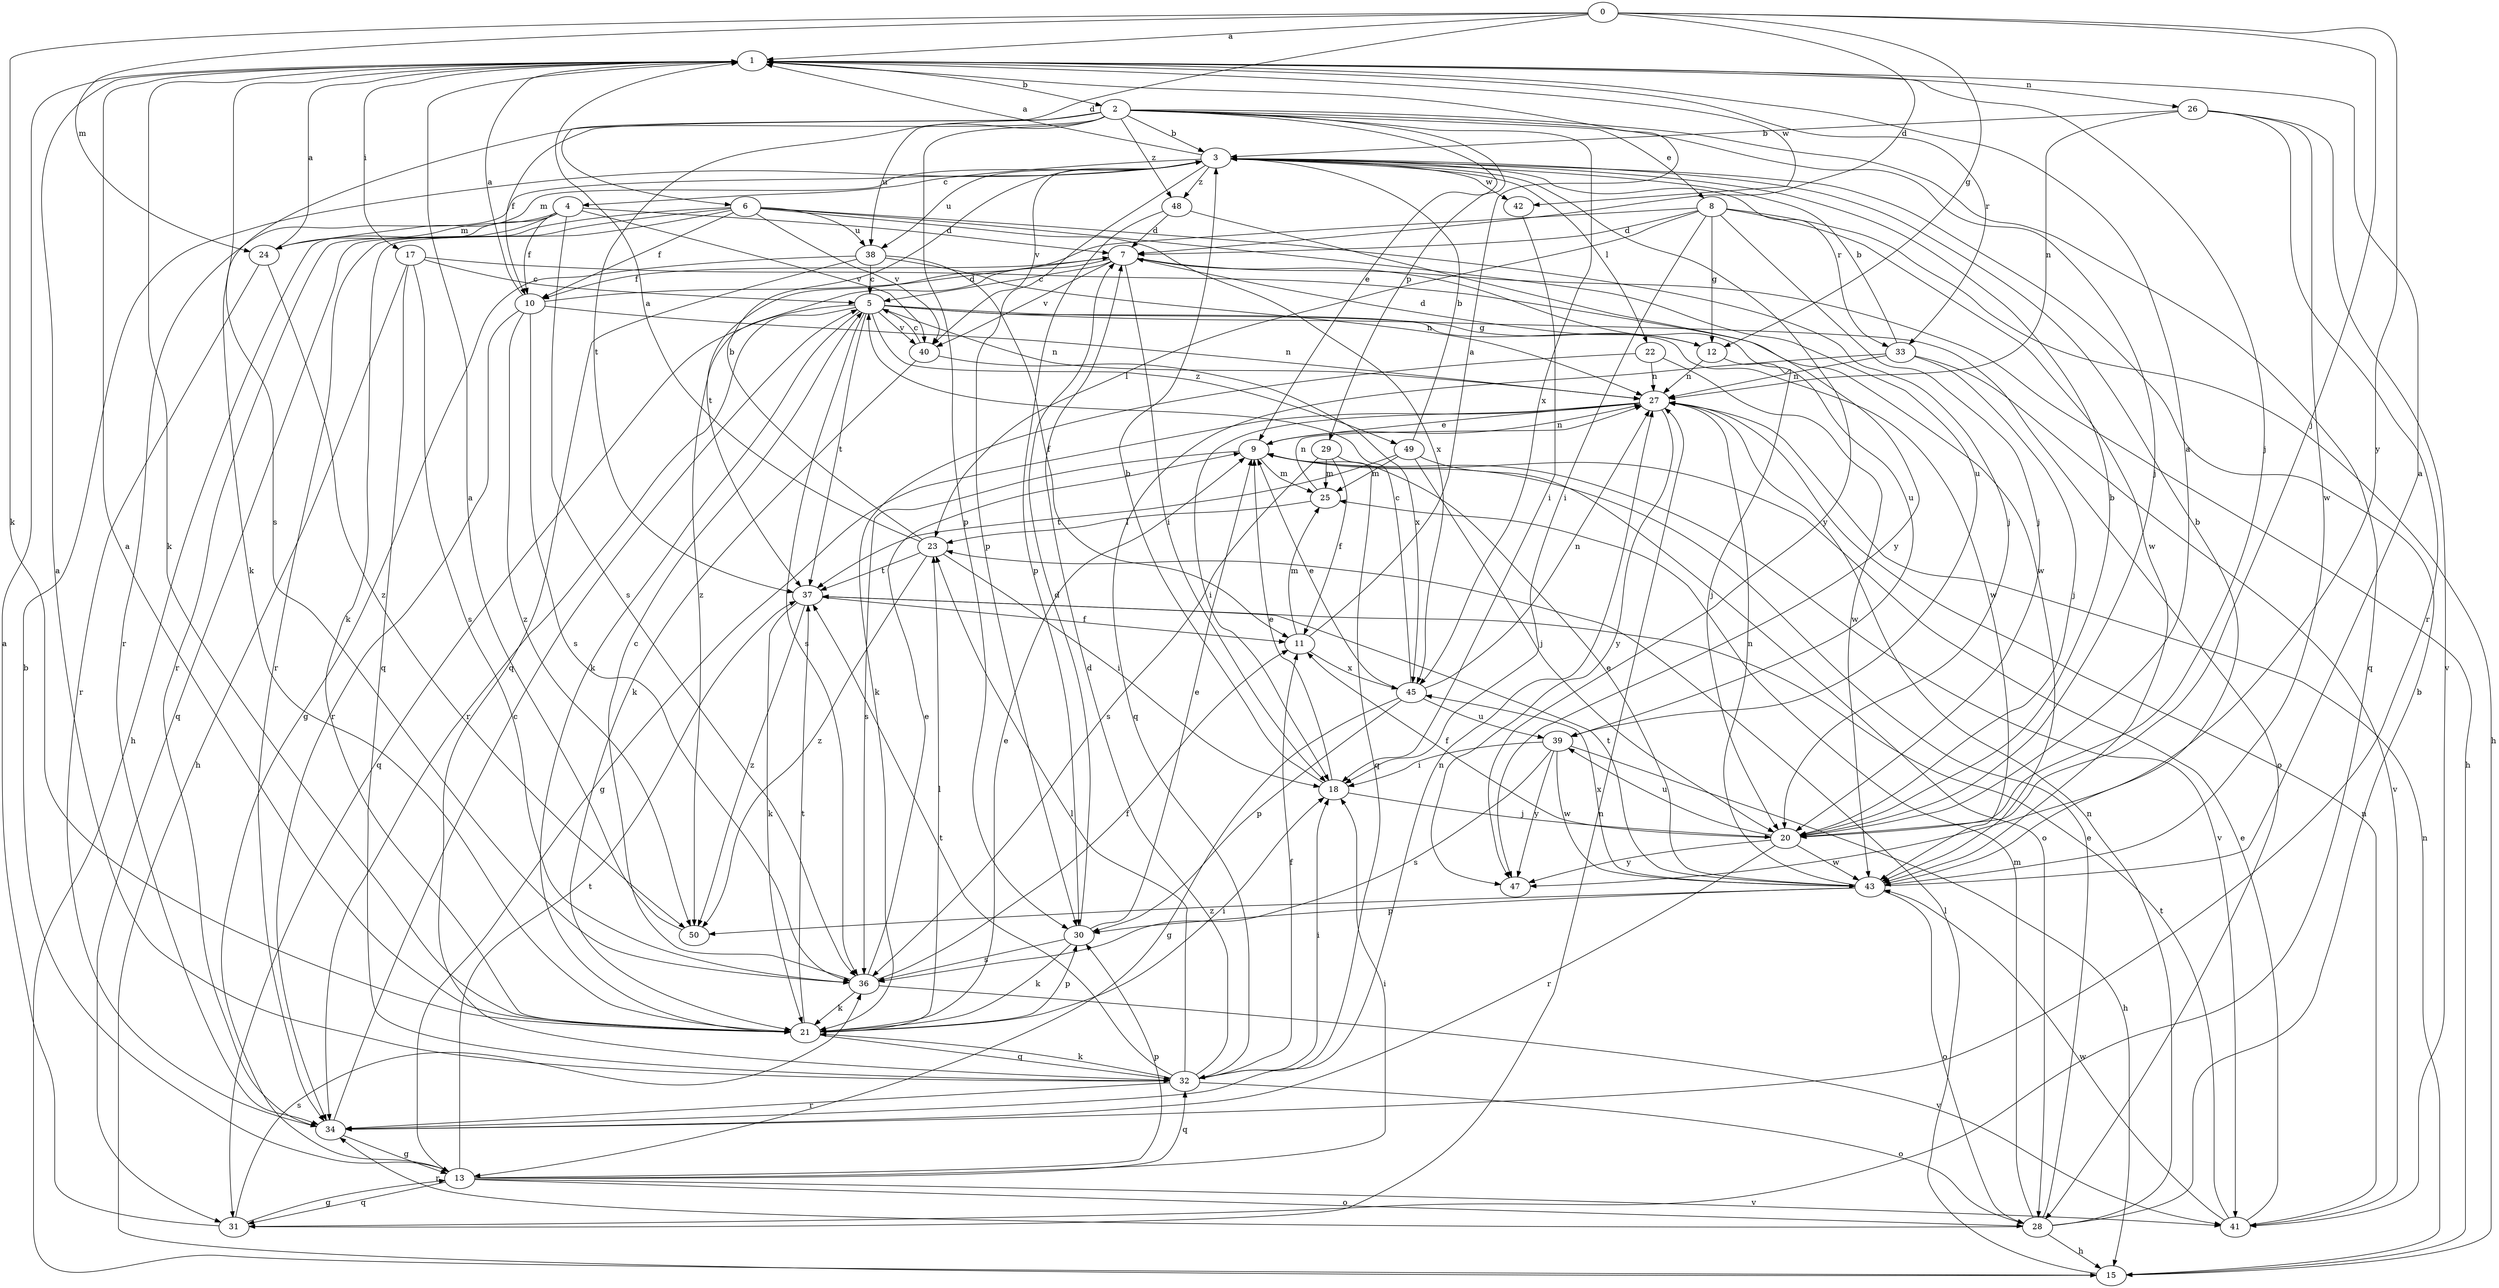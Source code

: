 strict digraph  {
0;
1;
2;
3;
4;
5;
6;
7;
8;
9;
10;
11;
12;
13;
15;
17;
18;
20;
21;
22;
23;
24;
25;
26;
27;
28;
29;
30;
31;
32;
33;
34;
36;
37;
38;
39;
40;
41;
42;
43;
45;
47;
48;
49;
50;
0 -> 1  [label=a];
0 -> 6  [label=d];
0 -> 7  [label=d];
0 -> 12  [label=g];
0 -> 20  [label=j];
0 -> 21  [label=k];
0 -> 24  [label=m];
0 -> 47  [label=y];
1 -> 2  [label=b];
1 -> 17  [label=i];
1 -> 20  [label=j];
1 -> 21  [label=k];
1 -> 26  [label=n];
1 -> 33  [label=r];
1 -> 36  [label=s];
1 -> 42  [label=w];
2 -> 3  [label=b];
2 -> 8  [label=e];
2 -> 9  [label=e];
2 -> 10  [label=f];
2 -> 20  [label=j];
2 -> 21  [label=k];
2 -> 29  [label=p];
2 -> 30  [label=p];
2 -> 31  [label=q];
2 -> 37  [label=t];
2 -> 38  [label=u];
2 -> 45  [label=x];
2 -> 48  [label=z];
3 -> 1  [label=a];
3 -> 4  [label=c];
3 -> 22  [label=l];
3 -> 24  [label=m];
3 -> 30  [label=p];
3 -> 33  [label=r];
3 -> 34  [label=r];
3 -> 38  [label=u];
3 -> 40  [label=v];
3 -> 42  [label=w];
3 -> 47  [label=y];
3 -> 48  [label=z];
4 -> 7  [label=d];
4 -> 10  [label=f];
4 -> 15  [label=h];
4 -> 24  [label=m];
4 -> 34  [label=r];
4 -> 36  [label=s];
4 -> 40  [label=v];
5 -> 12  [label=g];
5 -> 21  [label=k];
5 -> 27  [label=n];
5 -> 28  [label=o];
5 -> 31  [label=q];
5 -> 34  [label=r];
5 -> 36  [label=s];
5 -> 37  [label=t];
5 -> 40  [label=v];
5 -> 43  [label=w];
5 -> 49  [label=z];
6 -> 10  [label=f];
6 -> 20  [label=j];
6 -> 21  [label=k];
6 -> 31  [label=q];
6 -> 34  [label=r];
6 -> 38  [label=u];
6 -> 39  [label=u];
6 -> 40  [label=v];
6 -> 45  [label=x];
7 -> 5  [label=c];
7 -> 10  [label=f];
7 -> 15  [label=h];
7 -> 18  [label=i];
7 -> 39  [label=u];
7 -> 40  [label=v];
7 -> 50  [label=z];
8 -> 7  [label=d];
8 -> 12  [label=g];
8 -> 15  [label=h];
8 -> 18  [label=i];
8 -> 20  [label=j];
8 -> 23  [label=l];
8 -> 37  [label=t];
8 -> 43  [label=w];
9 -> 25  [label=m];
9 -> 27  [label=n];
9 -> 36  [label=s];
9 -> 41  [label=v];
10 -> 1  [label=a];
10 -> 7  [label=d];
10 -> 27  [label=n];
10 -> 34  [label=r];
10 -> 36  [label=s];
10 -> 50  [label=z];
11 -> 1  [label=a];
11 -> 25  [label=m];
11 -> 45  [label=x];
12 -> 7  [label=d];
12 -> 20  [label=j];
12 -> 27  [label=n];
13 -> 3  [label=b];
13 -> 18  [label=i];
13 -> 28  [label=o];
13 -> 30  [label=p];
13 -> 31  [label=q];
13 -> 32  [label=q];
13 -> 37  [label=t];
13 -> 41  [label=v];
15 -> 23  [label=l];
15 -> 27  [label=n];
17 -> 5  [label=c];
17 -> 15  [label=h];
17 -> 32  [label=q];
17 -> 36  [label=s];
17 -> 43  [label=w];
18 -> 3  [label=b];
18 -> 9  [label=e];
18 -> 20  [label=j];
20 -> 1  [label=a];
20 -> 3  [label=b];
20 -> 11  [label=f];
20 -> 34  [label=r];
20 -> 39  [label=u];
20 -> 43  [label=w];
20 -> 47  [label=y];
21 -> 1  [label=a];
21 -> 9  [label=e];
21 -> 18  [label=i];
21 -> 23  [label=l];
21 -> 30  [label=p];
21 -> 32  [label=q];
21 -> 37  [label=t];
22 -> 21  [label=k];
22 -> 27  [label=n];
22 -> 43  [label=w];
23 -> 1  [label=a];
23 -> 3  [label=b];
23 -> 18  [label=i];
23 -> 37  [label=t];
23 -> 50  [label=z];
24 -> 1  [label=a];
24 -> 34  [label=r];
24 -> 50  [label=z];
25 -> 23  [label=l];
25 -> 27  [label=n];
26 -> 3  [label=b];
26 -> 27  [label=n];
26 -> 34  [label=r];
26 -> 41  [label=v];
26 -> 43  [label=w];
27 -> 9  [label=e];
27 -> 13  [label=g];
27 -> 18  [label=i];
27 -> 47  [label=y];
28 -> 3  [label=b];
28 -> 9  [label=e];
28 -> 15  [label=h];
28 -> 25  [label=m];
28 -> 27  [label=n];
28 -> 34  [label=r];
29 -> 11  [label=f];
29 -> 25  [label=m];
29 -> 32  [label=q];
29 -> 36  [label=s];
30 -> 7  [label=d];
30 -> 9  [label=e];
30 -> 21  [label=k];
30 -> 36  [label=s];
31 -> 1  [label=a];
31 -> 13  [label=g];
31 -> 27  [label=n];
31 -> 36  [label=s];
32 -> 1  [label=a];
32 -> 7  [label=d];
32 -> 11  [label=f];
32 -> 18  [label=i];
32 -> 21  [label=k];
32 -> 23  [label=l];
32 -> 28  [label=o];
32 -> 34  [label=r];
32 -> 37  [label=t];
33 -> 3  [label=b];
33 -> 20  [label=j];
33 -> 27  [label=n];
33 -> 32  [label=q];
33 -> 41  [label=v];
34 -> 5  [label=c];
34 -> 13  [label=g];
34 -> 27  [label=n];
36 -> 5  [label=c];
36 -> 9  [label=e];
36 -> 11  [label=f];
36 -> 21  [label=k];
36 -> 41  [label=v];
37 -> 11  [label=f];
37 -> 21  [label=k];
37 -> 50  [label=z];
38 -> 5  [label=c];
38 -> 11  [label=f];
38 -> 13  [label=g];
38 -> 27  [label=n];
38 -> 32  [label=q];
39 -> 15  [label=h];
39 -> 18  [label=i];
39 -> 36  [label=s];
39 -> 43  [label=w];
39 -> 47  [label=y];
40 -> 5  [label=c];
40 -> 21  [label=k];
40 -> 45  [label=x];
41 -> 9  [label=e];
41 -> 27  [label=n];
41 -> 37  [label=t];
41 -> 43  [label=w];
42 -> 18  [label=i];
43 -> 1  [label=a];
43 -> 3  [label=b];
43 -> 9  [label=e];
43 -> 27  [label=n];
43 -> 28  [label=o];
43 -> 30  [label=p];
43 -> 37  [label=t];
43 -> 45  [label=x];
43 -> 50  [label=z];
45 -> 5  [label=c];
45 -> 9  [label=e];
45 -> 13  [label=g];
45 -> 27  [label=n];
45 -> 30  [label=p];
45 -> 39  [label=u];
48 -> 7  [label=d];
48 -> 30  [label=p];
48 -> 47  [label=y];
49 -> 3  [label=b];
49 -> 20  [label=j];
49 -> 25  [label=m];
49 -> 28  [label=o];
49 -> 37  [label=t];
50 -> 1  [label=a];
}
